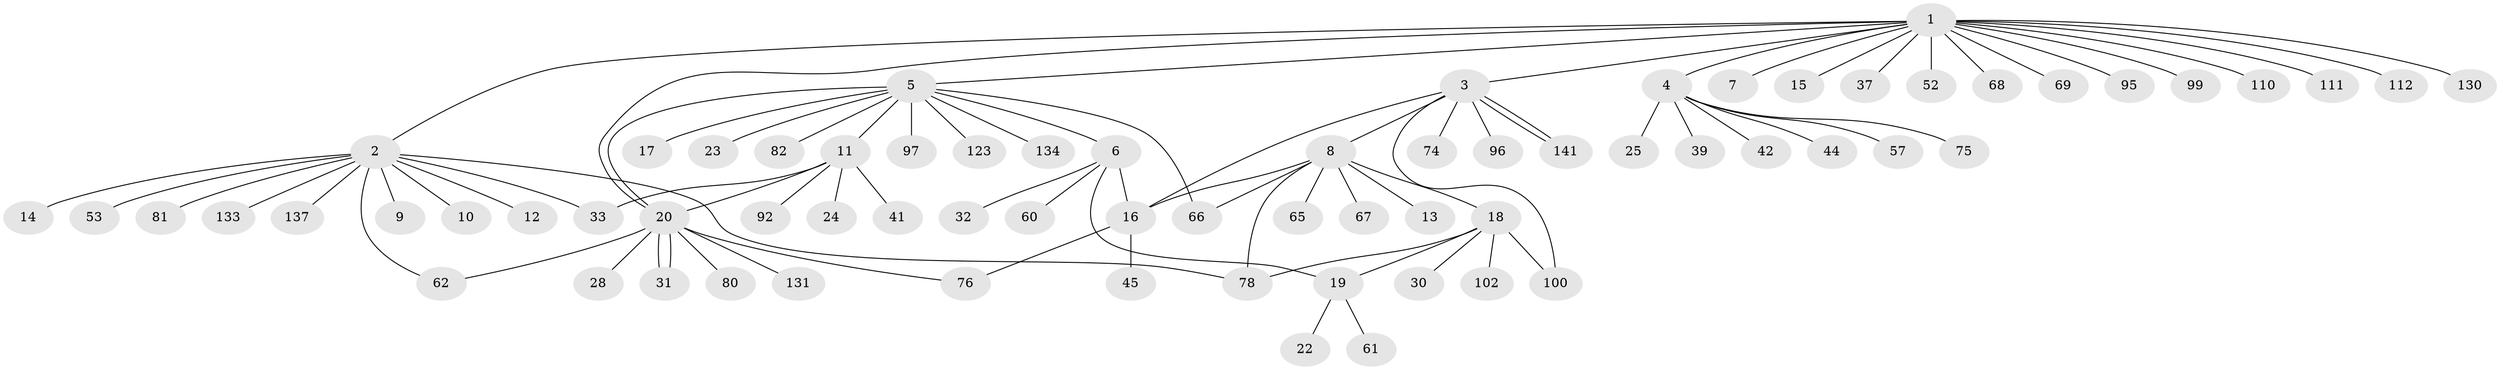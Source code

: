 // original degree distribution, {17: 0.0070921985815602835, 12: 0.0070921985815602835, 9: 0.0070921985815602835, 7: 0.02127659574468085, 11: 0.0070921985815602835, 3: 0.05673758865248227, 1: 0.5815602836879432, 16: 0.0070921985815602835, 4: 0.02127659574468085, 2: 0.24113475177304963, 5: 0.014184397163120567, 6: 0.014184397163120567, 8: 0.0070921985815602835, 10: 0.0070921985815602835}
// Generated by graph-tools (version 1.1) at 2025/14/03/09/25 04:14:32]
// undirected, 70 vertices, 83 edges
graph export_dot {
graph [start="1"]
  node [color=gray90,style=filled];
  1;
  2 [super="+71"];
  3 [super="+21"];
  4;
  5;
  6 [super="+27"];
  7;
  8 [super="+36+40+34+54+108+90+104+135+26"];
  9;
  10 [super="+49+58"];
  11 [super="+70"];
  12;
  13 [super="+29+47"];
  14;
  15 [super="+35"];
  16;
  17;
  18;
  19 [super="+64+120+127+132"];
  20;
  22;
  23;
  24;
  25;
  28;
  30 [super="+103+107"];
  31 [super="+43+50+51"];
  32;
  33;
  37 [super="+46+48"];
  39 [super="+101"];
  41;
  42 [super="+98"];
  44;
  45;
  52 [super="+139"];
  53;
  57;
  60 [super="+84"];
  61;
  62 [super="+63"];
  65;
  66 [super="+72"];
  67;
  68;
  69;
  74 [super="+87"];
  75;
  76 [super="+118"];
  78 [super="+114"];
  80;
  81;
  82 [super="+88"];
  92 [super="+117"];
  95;
  96;
  97;
  99;
  100;
  102 [super="+126+124"];
  110;
  111;
  112;
  123;
  130;
  131;
  133;
  134;
  137;
  141;
  1 -- 2;
  1 -- 3;
  1 -- 4;
  1 -- 5;
  1 -- 7;
  1 -- 15;
  1 -- 20;
  1 -- 37;
  1 -- 52;
  1 -- 68;
  1 -- 69;
  1 -- 95;
  1 -- 99;
  1 -- 110;
  1 -- 111;
  1 -- 112;
  1 -- 130;
  2 -- 9;
  2 -- 10;
  2 -- 12;
  2 -- 14;
  2 -- 53;
  2 -- 81;
  2 -- 133;
  2 -- 137;
  2 -- 78;
  2 -- 62;
  2 -- 33;
  3 -- 8;
  3 -- 16;
  3 -- 74;
  3 -- 96;
  3 -- 100;
  3 -- 141;
  3 -- 141;
  4 -- 25;
  4 -- 39;
  4 -- 42;
  4 -- 44;
  4 -- 57;
  4 -- 75;
  5 -- 6;
  5 -- 11;
  5 -- 17;
  5 -- 20;
  5 -- 23;
  5 -- 66;
  5 -- 82;
  5 -- 97;
  5 -- 123;
  5 -- 134;
  6 -- 60;
  6 -- 16;
  6 -- 32;
  6 -- 19;
  8 -- 13 [weight=2];
  8 -- 16;
  8 -- 18;
  8 -- 65;
  8 -- 67;
  8 -- 78;
  8 -- 66;
  11 -- 20;
  11 -- 24;
  11 -- 33;
  11 -- 41;
  11 -- 92;
  16 -- 45;
  16 -- 76;
  18 -- 19;
  18 -- 30;
  18 -- 78;
  18 -- 100;
  18 -- 102;
  19 -- 22;
  19 -- 61;
  20 -- 28;
  20 -- 31;
  20 -- 31;
  20 -- 62;
  20 -- 80;
  20 -- 131;
  20 -- 76;
}
